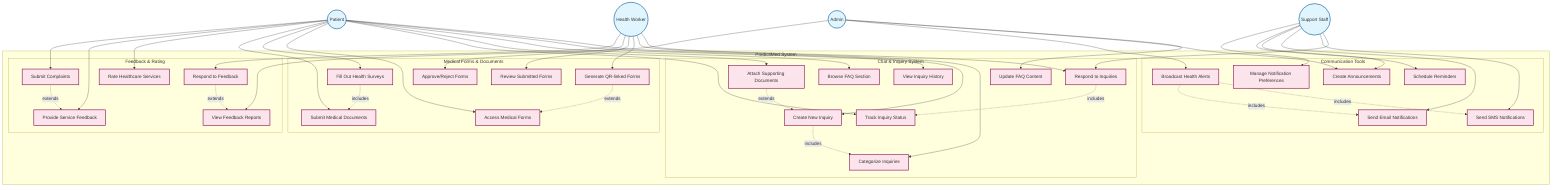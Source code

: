 graph TB
    %% ========================================
    %% COMMUNICATION & SUPPORT USE CASES
    %% ========================================
    
    subgraph "PredictiMed System"
        subgraph "Chat & Inquiry System"
            UC1[Create New Inquiry]
            UC2[View Inquiry History]
            UC3[Respond to Inquiries]
            UC4[Browse FAQ Section]
            UC5[Update FAQ Content]
            UC6[Categorize Inquiries]
            UC7[Attach Supporting Documents]
            UC8[Track Inquiry Status]
        end
        
        subgraph "Communication Tools"
            UC9[Send SMS Notifications]
            UC10[Send Email Notifications]
            UC11[Create Announcements]
            UC12[Broadcast Health Alerts]
            UC13[Schedule Reminders]
            UC14[Manage Notification Preferences]
        end
        
        subgraph "Medical Forms & Documents"
            UC15[Access Medical Forms]
            UC16[Fill Out Health Surveys]
            UC17[Submit Medical Documents]
            UC18[Generate QR-linked Forms]
            UC19[Review Submitted Forms]
            UC20[Approve/Reject Forms]
        end
        
        subgraph "Feedback & Rating"
            UC21[Rate Healthcare Services]
            UC22[Provide Service Feedback]
            UC23[Submit Complaints]
            UC24[View Feedback Reports]
            UC25[Respond to Feedback]
        end
    end
    
    %% Actors
    Patient((Patient))
    HealthWorker((Health Worker))
    Admin((Admin))
    SupportStaff((Support Staff))
    
    %% Patient Relationships
    Patient --> UC1
    Patient --> UC2
    Patient --> UC4
    Patient --> UC7
    Patient --> UC8
    Patient --> UC15
    Patient --> UC16
    Patient --> UC17
    Patient --> UC21
    Patient --> UC22
    Patient --> UC23
    
    %% Health Worker Relationships
    HealthWorker --> UC3
    HealthWorker --> UC6
    HealthWorker --> UC18
    HealthWorker --> UC19
    HealthWorker --> UC20
    HealthWorker --> UC25
    
    %% Admin Relationships
    Admin --> UC5
    Admin --> UC11
    Admin --> UC12
    Admin --> UC24
    
    %% Support Staff Relationships
    SupportStaff --> UC3
    SupportStaff --> UC9
    SupportStaff --> UC10
    SupportStaff --> UC11
    SupportStaff --> UC13
    SupportStaff --> UC14
    
    %% Include Relationships
    UC1 -.->|includes| UC6
    UC3 -.->|includes| UC8
    UC16 -.->|includes| UC17
    UC12 -.->|includes| UC9
    UC12 -.->|includes| UC10
    
    %% Extend Relationships
    UC7 -.->|extends| UC1
    UC18 -.->|extends| UC15
    UC23 -.->|extends| UC22
    UC25 -.->|extends| UC24
    
    classDef actor fill:#e1f5fe,stroke:#01579b,stroke-width:2px
    classDef usecase fill:#fce4ec,stroke:#880e4f,stroke-width:2px
    classDef system fill:#fff3e0,stroke:#e65100,stroke-width:3px
    
    class Patient,HealthWorker,Admin,SupportStaff actor
    class UC1,UC2,UC3,UC4,UC5,UC6,UC7,UC8,UC9,UC10,UC11,UC12,UC13,UC14,UC15,UC16,UC17,UC18,UC19,UC20,UC21,UC22,UC23,UC24,UC25 usecase